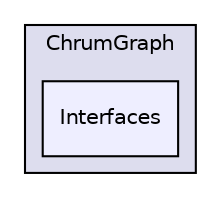 digraph "ChrumGraph/Interfaces" {
  compound=true
  node [ fontsize="10", fontname="Helvetica"];
  edge [ labelfontsize="10", labelfontname="Helvetica"];
  subgraph clusterdir_3c6d3df59f3a7cd9434389651192ab90 {
    graph [ bgcolor="#ddddee", pencolor="black", label="ChrumGraph" fontname="Helvetica", fontsize="10", URL="dir_3c6d3df59f3a7cd9434389651192ab90.html"]
  dir_88b4a0c2b47c4dc51c326a356110694b [shape=box, label="Interfaces", style="filled", fillcolor="#eeeeff", pencolor="black", URL="dir_88b4a0c2b47c4dc51c326a356110694b.html"];
  }
}
